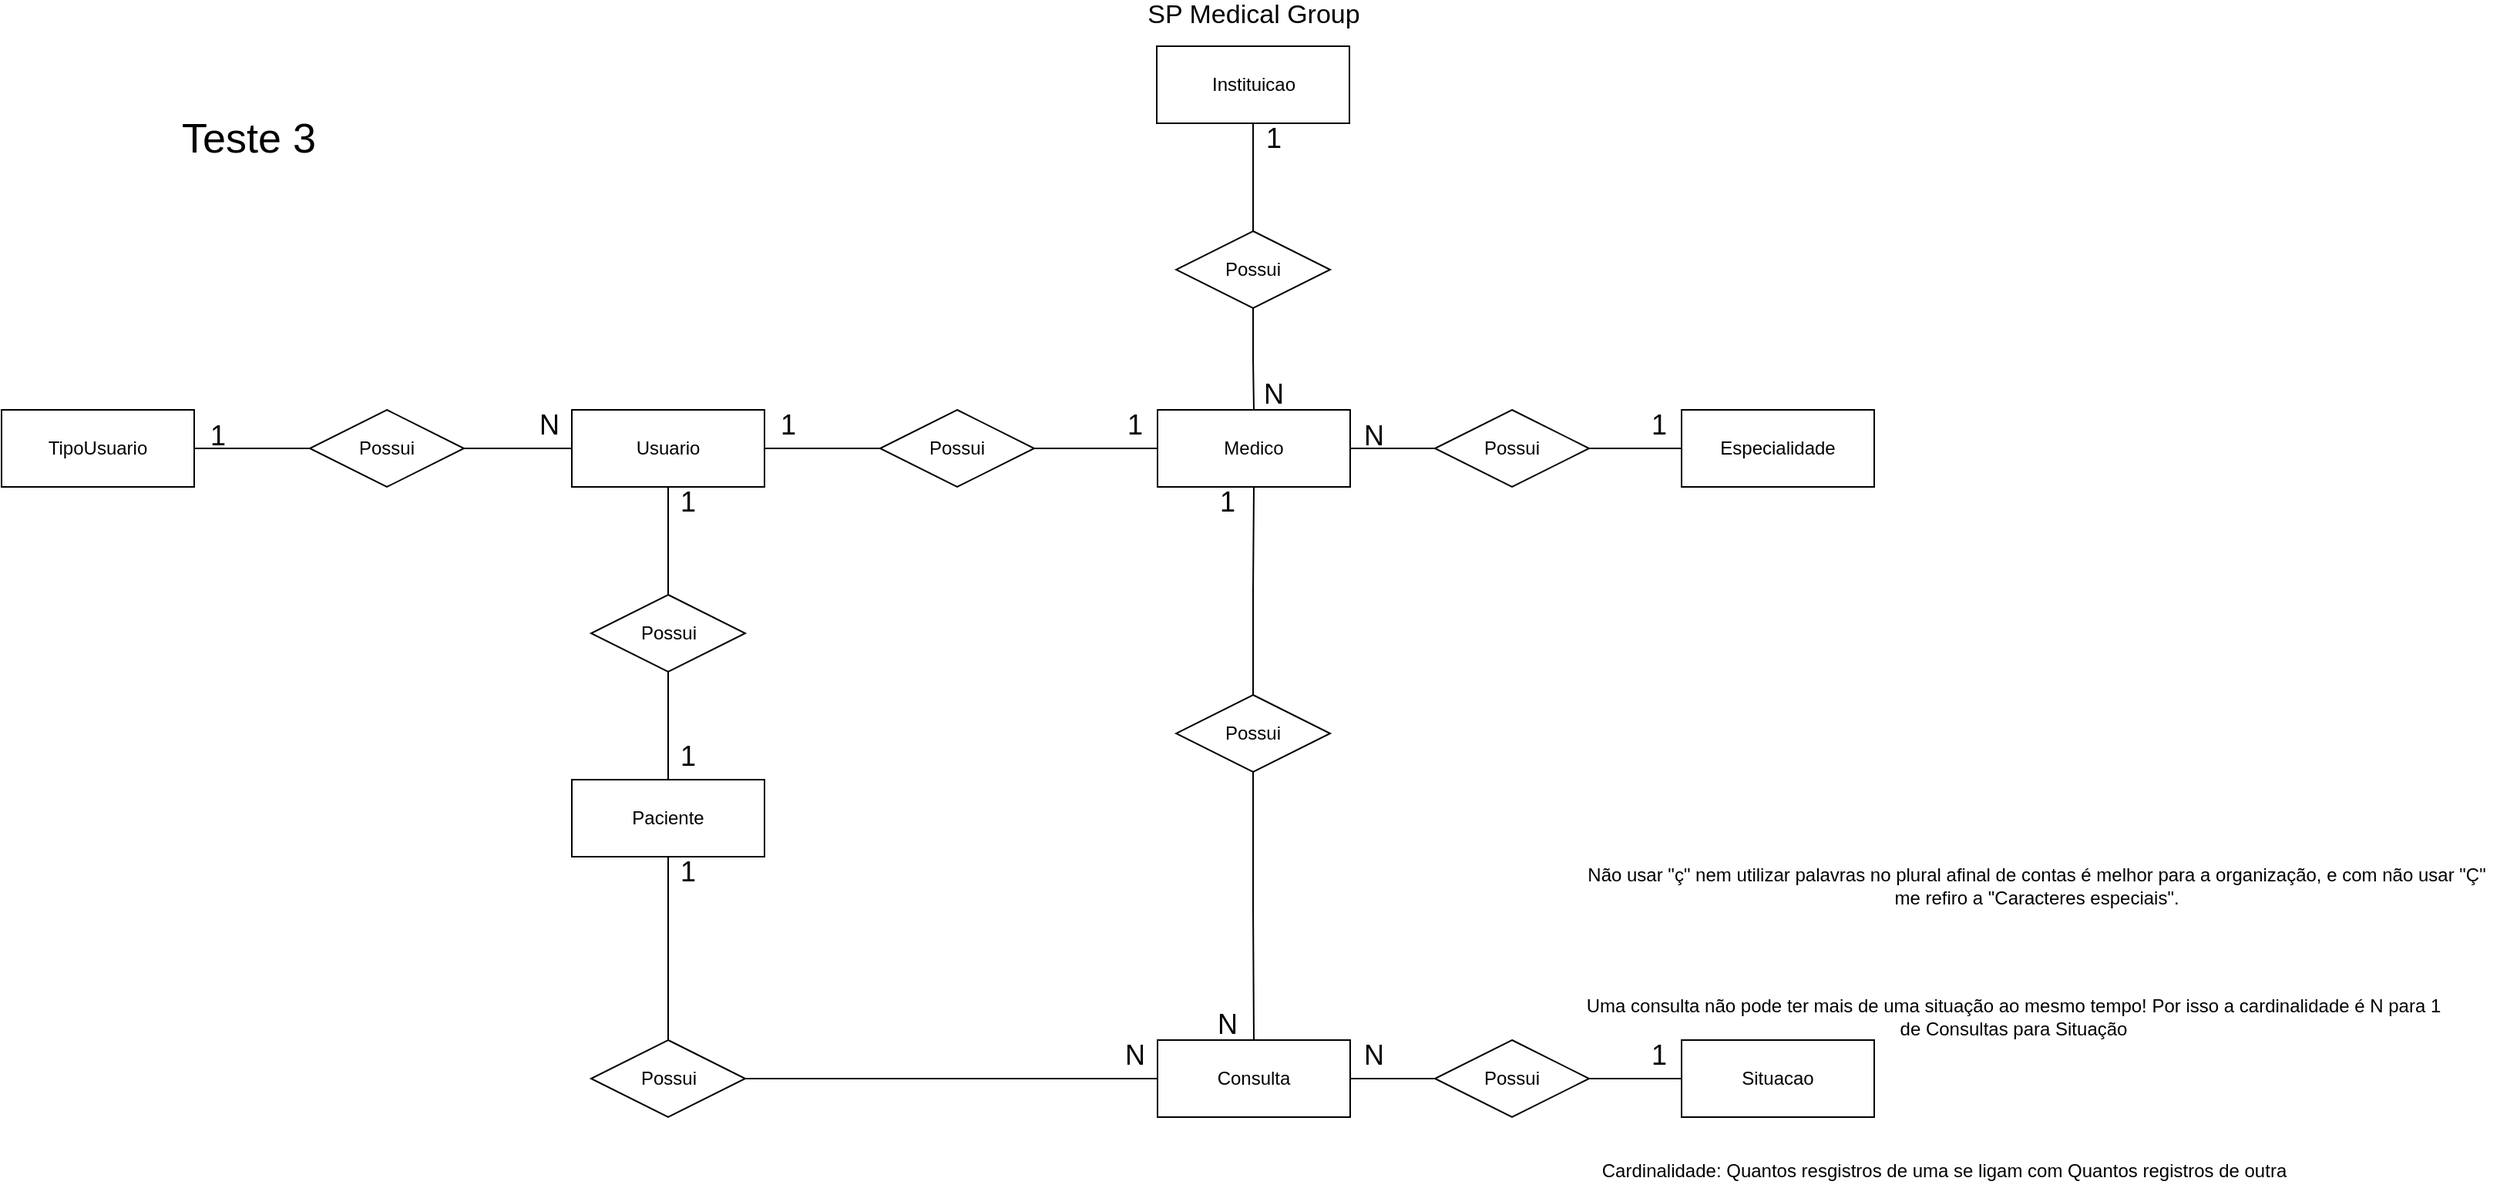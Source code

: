 <mxfile version="14.9.6" type="device" pages="2"><diagram id="UN04BDR5K0v5rL3LEbDN" name="Conceitual"><mxGraphModel dx="-1693" dy="494" grid="1" gridSize="10" guides="1" tooltips="1" connect="1" arrows="0" fold="1" page="1" pageScale="1" pageWidth="827" pageHeight="1169" math="0" shadow="0"><root><mxCell id="0"/><mxCell id="1" parent="0"/><mxCell id="ByglY5MaMJqWhBJgv7AS-65" value="&lt;font style=&quot;font-size: 27px&quot;&gt;Teste 3&lt;/font&gt;" style="text;html=1;align=center;verticalAlign=middle;resizable=0;points=[];autosize=1;strokeColor=none;" parent="1" vertex="1"><mxGeometry x="2680" y="140" width="100" height="20" as="geometry"/></mxCell><mxCell id="ByglY5MaMJqWhBJgv7AS-66" value="&lt;div&gt;Instituicao&lt;/div&gt;" style="whiteSpace=wrap;html=1;align=center;" parent="1" vertex="1"><mxGeometry x="3319.5" y="90" width="125" height="50" as="geometry"/></mxCell><mxCell id="ByglY5MaMJqWhBJgv7AS-72" value="Situacao" style="whiteSpace=wrap;html=1;align=center;" parent="1" vertex="1"><mxGeometry x="3660" y="735" width="125" height="50" as="geometry"/></mxCell><mxCell id="ByglY5MaMJqWhBJgv7AS-100" value="&lt;font style=&quot;font-size: 17px&quot;&gt;SP Medical Group&lt;/font&gt;" style="text;html=1;align=center;verticalAlign=middle;resizable=0;points=[];autosize=1;strokeColor=none;" parent="1" vertex="1"><mxGeometry x="3307" y="60" width="150" height="20" as="geometry"/></mxCell><mxCell id="ByglY5MaMJqWhBJgv7AS-105" value="Especialidade" style="whiteSpace=wrap;html=1;align=center;" parent="1" vertex="1"><mxGeometry x="3660" y="326" width="125" height="50" as="geometry"/></mxCell><mxCell id="ByglY5MaMJqWhBJgv7AS-126" style="edgeStyle=orthogonalEdgeStyle;rounded=0;orthogonalLoop=1;jettySize=auto;html=1;entryX=1;entryY=0.5;entryDx=0;entryDy=0;endArrow=none;endFill=0;" parent="1" source="ByglY5MaMJqWhBJgv7AS-106" target="ByglY5MaMJqWhBJgv7AS-114" edge="1"><mxGeometry relative="1" as="geometry"/></mxCell><mxCell id="ByglY5MaMJqWhBJgv7AS-106" value="Medico" style="whiteSpace=wrap;html=1;align=center;" parent="1" vertex="1"><mxGeometry x="3320" y="326" width="125" height="50" as="geometry"/></mxCell><mxCell id="ByglY5MaMJqWhBJgv7AS-108" value="" style="edgeStyle=orthogonalEdgeStyle;rounded=0;orthogonalLoop=1;jettySize=auto;html=1;endArrow=none;endFill=0;" parent="1" source="ByglY5MaMJqWhBJgv7AS-107" target="ByglY5MaMJqWhBJgv7AS-106" edge="1"><mxGeometry relative="1" as="geometry"/></mxCell><mxCell id="ByglY5MaMJqWhBJgv7AS-107" value="Possui" style="shape=rhombus;perimeter=rhombusPerimeter;whiteSpace=wrap;html=1;align=center;" parent="1" vertex="1"><mxGeometry x="3332" y="511" width="100" height="50" as="geometry"/></mxCell><mxCell id="ByglY5MaMJqWhBJgv7AS-122" style="edgeStyle=orthogonalEdgeStyle;rounded=0;orthogonalLoop=1;jettySize=auto;html=1;exitX=1;exitY=0.5;exitDx=0;exitDy=0;entryX=0;entryY=0.5;entryDx=0;entryDy=0;endArrow=none;endFill=0;" parent="1" source="ByglY5MaMJqWhBJgv7AS-110" target="ByglY5MaMJqWhBJgv7AS-114" edge="1"><mxGeometry relative="1" as="geometry"/></mxCell><mxCell id="ByglY5MaMJqWhBJgv7AS-123" style="edgeStyle=orthogonalEdgeStyle;rounded=0;orthogonalLoop=1;jettySize=auto;html=1;entryX=0.5;entryY=0;entryDx=0;entryDy=0;endArrow=none;endFill=0;" parent="1" source="ByglY5MaMJqWhBJgv7AS-110" target="ByglY5MaMJqWhBJgv7AS-115" edge="1"><mxGeometry relative="1" as="geometry"/></mxCell><mxCell id="ByglY5MaMJqWhBJgv7AS-110" value="Usuario" style="whiteSpace=wrap;html=1;align=center;" parent="1" vertex="1"><mxGeometry x="2940" y="326" width="125" height="50" as="geometry"/></mxCell><mxCell id="ByglY5MaMJqWhBJgv7AS-113" style="edgeStyle=orthogonalEdgeStyle;rounded=0;orthogonalLoop=1;jettySize=auto;html=1;endArrow=none;endFill=0;" parent="1" source="ByglY5MaMJqWhBJgv7AS-112" target="ByglY5MaMJqWhBJgv7AS-66" edge="1"><mxGeometry relative="1" as="geometry"><mxPoint x="3382" y="176" as="targetPoint"/></mxGeometry></mxCell><mxCell id="p9aWacYT3IFQo36NgWvK-1" style="edgeStyle=orthogonalEdgeStyle;rounded=0;orthogonalLoop=1;jettySize=auto;html=1;exitX=0.5;exitY=1;exitDx=0;exitDy=0;entryX=0.5;entryY=0;entryDx=0;entryDy=0;endArrow=none;endFill=0;" parent="1" source="ByglY5MaMJqWhBJgv7AS-112" target="ByglY5MaMJqWhBJgv7AS-106" edge="1"><mxGeometry relative="1" as="geometry"/></mxCell><mxCell id="ByglY5MaMJqWhBJgv7AS-112" value="Possui" style="shape=rhombus;perimeter=rhombusPerimeter;whiteSpace=wrap;html=1;align=center;" parent="1" vertex="1"><mxGeometry x="3332" y="210" width="100" height="50" as="geometry"/></mxCell><mxCell id="ByglY5MaMJqWhBJgv7AS-114" value="Possui" style="shape=rhombus;perimeter=rhombusPerimeter;whiteSpace=wrap;html=1;align=center;" parent="1" vertex="1"><mxGeometry x="3140" y="326" width="100" height="50" as="geometry"/></mxCell><mxCell id="ByglY5MaMJqWhBJgv7AS-125" style="edgeStyle=orthogonalEdgeStyle;rounded=0;orthogonalLoop=1;jettySize=auto;html=1;entryX=0.5;entryY=0;entryDx=0;entryDy=0;endArrow=none;endFill=0;" parent="1" source="ByglY5MaMJqWhBJgv7AS-115" target="ByglY5MaMJqWhBJgv7AS-124" edge="1"><mxGeometry relative="1" as="geometry"/></mxCell><mxCell id="ByglY5MaMJqWhBJgv7AS-115" value="Possui" style="shape=rhombus;perimeter=rhombusPerimeter;whiteSpace=wrap;html=1;align=center;" parent="1" vertex="1"><mxGeometry x="2952.5" y="446" width="100" height="50" as="geometry"/></mxCell><mxCell id="ByglY5MaMJqWhBJgv7AS-120" style="edgeStyle=orthogonalEdgeStyle;rounded=0;orthogonalLoop=1;jettySize=auto;html=1;entryX=0;entryY=0.5;entryDx=0;entryDy=0;endArrow=none;endFill=0;" parent="1" source="ByglY5MaMJqWhBJgv7AS-116" target="ByglY5MaMJqWhBJgv7AS-110" edge="1"><mxGeometry relative="1" as="geometry"/></mxCell><mxCell id="ByglY5MaMJqWhBJgv7AS-116" value="Possui" style="shape=rhombus;perimeter=rhombusPerimeter;whiteSpace=wrap;html=1;align=center;" parent="1" vertex="1"><mxGeometry x="2770" y="326" width="100" height="50" as="geometry"/></mxCell><mxCell id="ByglY5MaMJqWhBJgv7AS-119" style="edgeStyle=orthogonalEdgeStyle;rounded=0;orthogonalLoop=1;jettySize=auto;html=1;entryX=0;entryY=0.5;entryDx=0;entryDy=0;endArrow=none;endFill=0;" parent="1" source="ByglY5MaMJqWhBJgv7AS-117" target="ByglY5MaMJqWhBJgv7AS-116" edge="1"><mxGeometry relative="1" as="geometry"/></mxCell><mxCell id="ByglY5MaMJqWhBJgv7AS-117" value="TipoUsuario" style="whiteSpace=wrap;html=1;align=center;" parent="1" vertex="1"><mxGeometry x="2570" y="326" width="125" height="50" as="geometry"/></mxCell><mxCell id="ByglY5MaMJqWhBJgv7AS-133" value="" style="edgeStyle=orthogonalEdgeStyle;rounded=0;orthogonalLoop=1;jettySize=auto;html=1;endArrow=none;endFill=0;" parent="1" source="ByglY5MaMJqWhBJgv7AS-124" target="ByglY5MaMJqWhBJgv7AS-130" edge="1"><mxGeometry relative="1" as="geometry"/></mxCell><mxCell id="ByglY5MaMJqWhBJgv7AS-124" value="Paciente" style="whiteSpace=wrap;html=1;align=center;" parent="1" vertex="1"><mxGeometry x="2940" y="566" width="125" height="50" as="geometry"/></mxCell><mxCell id="ByglY5MaMJqWhBJgv7AS-127" value="Consulta" style="whiteSpace=wrap;html=1;align=center;" parent="1" vertex="1"><mxGeometry x="3320" y="735" width="125" height="50" as="geometry"/></mxCell><mxCell id="ByglY5MaMJqWhBJgv7AS-132" value="" style="edgeStyle=orthogonalEdgeStyle;rounded=0;orthogonalLoop=1;jettySize=auto;html=1;endArrow=none;endFill=0;exitX=0.5;exitY=1;exitDx=0;exitDy=0;" parent="1" source="ByglY5MaMJqWhBJgv7AS-107" target="ByglY5MaMJqWhBJgv7AS-127" edge="1"><mxGeometry relative="1" as="geometry"><mxPoint x="3382.5" y="676" as="sourcePoint"/></mxGeometry></mxCell><mxCell id="ByglY5MaMJqWhBJgv7AS-134" style="edgeStyle=orthogonalEdgeStyle;rounded=0;orthogonalLoop=1;jettySize=auto;html=1;entryX=0;entryY=0.5;entryDx=0;entryDy=0;endArrow=none;endFill=0;" parent="1" source="ByglY5MaMJqWhBJgv7AS-130" target="ByglY5MaMJqWhBJgv7AS-127" edge="1"><mxGeometry relative="1" as="geometry"/></mxCell><mxCell id="ByglY5MaMJqWhBJgv7AS-130" value="Possui" style="shape=rhombus;perimeter=rhombusPerimeter;whiteSpace=wrap;html=1;align=center;" parent="1" vertex="1"><mxGeometry x="2952.5" y="735" width="100" height="50" as="geometry"/></mxCell><mxCell id="ByglY5MaMJqWhBJgv7AS-138" value="" style="edgeStyle=orthogonalEdgeStyle;rounded=0;orthogonalLoop=1;jettySize=auto;html=1;endArrow=none;endFill=0;" parent="1" source="ByglY5MaMJqWhBJgv7AS-137" target="ByglY5MaMJqWhBJgv7AS-127" edge="1"><mxGeometry relative="1" as="geometry"/></mxCell><mxCell id="ByglY5MaMJqWhBJgv7AS-139" value="" style="edgeStyle=orthogonalEdgeStyle;rounded=0;orthogonalLoop=1;jettySize=auto;html=1;endArrow=none;endFill=0;" parent="1" source="ByglY5MaMJqWhBJgv7AS-137" target="ByglY5MaMJqWhBJgv7AS-72" edge="1"><mxGeometry relative="1" as="geometry"/></mxCell><mxCell id="ByglY5MaMJqWhBJgv7AS-137" value="Possui" style="shape=rhombus;perimeter=rhombusPerimeter;whiteSpace=wrap;html=1;align=center;" parent="1" vertex="1"><mxGeometry x="3500" y="735" width="100" height="50" as="geometry"/></mxCell><mxCell id="ByglY5MaMJqWhBJgv7AS-141" value="&lt;font style=&quot;font-size: 18px&quot;&gt;1&lt;/font&gt;" style="text;html=1;align=center;verticalAlign=middle;resizable=0;points=[];autosize=1;strokeColor=none;" parent="1" vertex="1"><mxGeometry x="3379.5" y="140" width="30" height="20" as="geometry"/></mxCell><mxCell id="ByglY5MaMJqWhBJgv7AS-144" value="&lt;font style=&quot;font-size: 18px&quot;&gt;N&lt;/font&gt;" style="text;html=1;align=center;verticalAlign=middle;resizable=0;points=[];autosize=1;strokeColor=none;" parent="1" vertex="1"><mxGeometry x="3380" y="306" width="30" height="20" as="geometry"/></mxCell><mxCell id="ByglY5MaMJqWhBJgv7AS-145" value="&lt;font style=&quot;font-size: 18px&quot;&gt;1&lt;/font&gt;" style="text;html=1;align=center;verticalAlign=middle;resizable=0;points=[];autosize=1;strokeColor=none;" parent="1" vertex="1"><mxGeometry x="3065" y="326" width="30" height="20" as="geometry"/></mxCell><mxCell id="ByglY5MaMJqWhBJgv7AS-146" value="&lt;font style=&quot;font-size: 18px&quot;&gt;1&lt;/font&gt;" style="text;html=1;align=center;verticalAlign=middle;resizable=0;points=[];autosize=1;strokeColor=none;" parent="1" vertex="1"><mxGeometry x="3290" y="326" width="30" height="20" as="geometry"/></mxCell><mxCell id="ByglY5MaMJqWhBJgv7AS-148" value="&lt;font style=&quot;font-size: 18px&quot;&gt;1&lt;/font&gt;" style="text;html=1;align=center;verticalAlign=middle;resizable=0;points=[];autosize=1;strokeColor=none;" parent="1" vertex="1"><mxGeometry x="3350" y="376" width="30" height="20" as="geometry"/></mxCell><mxCell id="ByglY5MaMJqWhBJgv7AS-150" value="&lt;font style=&quot;font-size: 18px&quot;&gt;1&lt;/font&gt;" style="text;html=1;align=center;verticalAlign=middle;resizable=0;points=[];autosize=1;strokeColor=none;" parent="1" vertex="1"><mxGeometry x="3000" y="376" width="30" height="20" as="geometry"/></mxCell><mxCell id="ByglY5MaMJqWhBJgv7AS-151" value="&lt;font style=&quot;font-size: 18px&quot;&gt;1&lt;/font&gt;" style="text;html=1;align=center;verticalAlign=middle;resizable=0;points=[];autosize=1;strokeColor=none;" parent="1" vertex="1"><mxGeometry x="3000" y="541" width="30" height="20" as="geometry"/></mxCell><mxCell id="ByglY5MaMJqWhBJgv7AS-152" value="&lt;font style=&quot;font-size: 18px&quot;&gt;N&lt;/font&gt;" style="text;html=1;align=center;verticalAlign=middle;resizable=0;points=[];autosize=1;strokeColor=none;" parent="1" vertex="1"><mxGeometry x="3290" y="735" width="30" height="20" as="geometry"/></mxCell><mxCell id="ByglY5MaMJqWhBJgv7AS-154" value="&lt;font style=&quot;font-size: 18px&quot;&gt;1&lt;/font&gt;" style="text;html=1;align=center;verticalAlign=middle;resizable=0;points=[];autosize=1;strokeColor=none;" parent="1" vertex="1"><mxGeometry x="3000" y="616" width="30" height="20" as="geometry"/></mxCell><mxCell id="ByglY5MaMJqWhBJgv7AS-155" value="&lt;font style=&quot;font-size: 18px&quot;&gt;N&lt;/font&gt;" style="text;html=1;align=center;verticalAlign=middle;resizable=0;points=[];autosize=1;strokeColor=none;" parent="1" vertex="1"><mxGeometry x="3350" y="715" width="30" height="20" as="geometry"/></mxCell><mxCell id="ByglY5MaMJqWhBJgv7AS-157" value="&lt;font style=&quot;font-size: 18px&quot;&gt;N&lt;/font&gt;" style="text;html=1;align=center;verticalAlign=middle;resizable=0;points=[];autosize=1;strokeColor=none;" parent="1" vertex="1"><mxGeometry x="2910" y="326" width="30" height="20" as="geometry"/></mxCell><mxCell id="ByglY5MaMJqWhBJgv7AS-158" value="&lt;font style=&quot;font-size: 18px&quot;&gt;1&lt;/font&gt;" style="text;html=1;align=center;verticalAlign=middle;resizable=0;points=[];autosize=1;strokeColor=none;" parent="1" vertex="1"><mxGeometry x="2695" y="333" width="30" height="20" as="geometry"/></mxCell><mxCell id="ByglY5MaMJqWhBJgv7AS-161" value="&lt;font style=&quot;font-size: 18px&quot;&gt;N&lt;/font&gt;" style="text;html=1;align=center;verticalAlign=middle;resizable=0;points=[];autosize=1;strokeColor=none;" parent="1" vertex="1"><mxGeometry x="3445" y="735" width="30" height="20" as="geometry"/></mxCell><mxCell id="ByglY5MaMJqWhBJgv7AS-162" value="&lt;font style=&quot;font-size: 18px&quot;&gt;1&lt;/font&gt;" style="text;html=1;align=center;verticalAlign=middle;resizable=0;points=[];autosize=1;strokeColor=none;" parent="1" vertex="1"><mxGeometry x="3630" y="735" width="30" height="20" as="geometry"/></mxCell><mxCell id="t9lXrJs54ujTLcTE5ED5-1" value="Uma consulta não pode ter mais de uma situação ao mesmo tempo! Por isso a cardinalidade é N para 1&lt;br&gt;de Consultas para Situação" style="text;html=1;align=center;verticalAlign=middle;resizable=0;points=[];autosize=1;strokeColor=none;" parent="1" vertex="1"><mxGeometry x="3590" y="705" width="570" height="30" as="geometry"/></mxCell><mxCell id="t9lXrJs54ujTLcTE5ED5-4" style="edgeStyle=orthogonalEdgeStyle;rounded=0;orthogonalLoop=1;jettySize=auto;html=1;exitX=0;exitY=0.5;exitDx=0;exitDy=0;entryX=1;entryY=0.5;entryDx=0;entryDy=0;endArrow=none;endFill=0;" parent="1" source="t9lXrJs54ujTLcTE5ED5-3" target="ByglY5MaMJqWhBJgv7AS-106" edge="1"><mxGeometry relative="1" as="geometry"/></mxCell><mxCell id="t9lXrJs54ujTLcTE5ED5-5" style="edgeStyle=orthogonalEdgeStyle;rounded=0;orthogonalLoop=1;jettySize=auto;html=1;exitX=1;exitY=0.5;exitDx=0;exitDy=0;entryX=0;entryY=0.5;entryDx=0;entryDy=0;endArrow=none;endFill=0;" parent="1" source="t9lXrJs54ujTLcTE5ED5-3" target="ByglY5MaMJqWhBJgv7AS-105" edge="1"><mxGeometry relative="1" as="geometry"/></mxCell><mxCell id="t9lXrJs54ujTLcTE5ED5-3" value="Possui" style="shape=rhombus;perimeter=rhombusPerimeter;whiteSpace=wrap;html=1;align=center;" parent="1" vertex="1"><mxGeometry x="3500" y="326" width="100" height="50" as="geometry"/></mxCell><mxCell id="t9lXrJs54ujTLcTE5ED5-8" value="&lt;font style=&quot;font-size: 18px&quot;&gt;N&lt;/font&gt;" style="text;html=1;align=center;verticalAlign=middle;resizable=0;points=[];autosize=1;strokeColor=none;" parent="1" vertex="1"><mxGeometry x="3445" y="333" width="30" height="20" as="geometry"/></mxCell><mxCell id="t9lXrJs54ujTLcTE5ED5-9" value="&lt;font style=&quot;font-size: 18px&quot;&gt;1&lt;/font&gt;" style="text;html=1;align=center;verticalAlign=middle;resizable=0;points=[];autosize=1;strokeColor=none;" parent="1" vertex="1"><mxGeometry x="3630" y="326" width="30" height="20" as="geometry"/></mxCell><mxCell id="t9lXrJs54ujTLcTE5ED5-11" value="Cardinalidade: Quantos resgistros de uma se ligam com Quantos registros de outra" style="text;html=1;align=center;verticalAlign=middle;resizable=0;points=[];autosize=1;strokeColor=none;" parent="1" vertex="1"><mxGeometry x="3600" y="810" width="460" height="20" as="geometry"/></mxCell><mxCell id="t9lXrJs54ujTLcTE5ED5-12" value="Não usar &quot;ç&quot; nem utilizar palavras no plural afinal de contas é melhor para a organização, e com não usar &quot;Ç&quot;&lt;br&gt;me refiro a &quot;Caracteres especiais&quot;." style="text;html=1;align=center;verticalAlign=middle;resizable=0;points=[];autosize=1;strokeColor=none;" parent="1" vertex="1"><mxGeometry x="3590" y="620" width="600" height="30" as="geometry"/></mxCell></root></mxGraphModel></diagram><diagram id="WdW6Dq6FU6p_6-pHsWUD" name="Lógico"><mxGraphModel dx="2403" dy="988" grid="1" gridSize="10" guides="1" tooltips="1" connect="1" arrows="1" fold="1" page="1" pageScale="1" pageWidth="827" pageHeight="1169" math="0" shadow="0"><root><mxCell id="T6uqW3Q1n1_lY068Oua3-0"/><mxCell id="T6uqW3Q1n1_lY068Oua3-1" parent="T6uqW3Q1n1_lY068Oua3-0"/><mxCell id="T6uqW3Q1n1_lY068Oua3-2" value="Situacao" style="shape=table;startSize=30;container=1;collapsible=1;childLayout=tableLayout;fixedRows=1;rowLines=0;fontStyle=1;align=center;resizeLast=1;" parent="T6uqW3Q1n1_lY068Oua3-1" vertex="1"><mxGeometry x="900" y="639" width="180" height="100" as="geometry"/></mxCell><mxCell id="T6uqW3Q1n1_lY068Oua3-3" value="" style="shape=partialRectangle;collapsible=0;dropTarget=0;pointerEvents=0;fillColor=none;top=0;left=0;bottom=1;right=0;points=[[0,0.5],[1,0.5]];portConstraint=eastwest;" parent="T6uqW3Q1n1_lY068Oua3-2" vertex="1"><mxGeometry y="30" width="180" height="30" as="geometry"/></mxCell><mxCell id="T6uqW3Q1n1_lY068Oua3-4" value="PK" style="shape=partialRectangle;connectable=0;fillColor=none;top=0;left=0;bottom=0;right=0;fontStyle=1;overflow=hidden;" parent="T6uqW3Q1n1_lY068Oua3-3" vertex="1"><mxGeometry width="30" height="30" as="geometry"/></mxCell><mxCell id="T6uqW3Q1n1_lY068Oua3-5" value="idSituacao" style="shape=partialRectangle;connectable=0;fillColor=none;top=0;left=0;bottom=0;right=0;align=left;spacingLeft=6;fontStyle=5;overflow=hidden;" parent="T6uqW3Q1n1_lY068Oua3-3" vertex="1"><mxGeometry x="30" width="150" height="30" as="geometry"/></mxCell><mxCell id="T6uqW3Q1n1_lY068Oua3-6" value="" style="shape=partialRectangle;collapsible=0;dropTarget=0;pointerEvents=0;fillColor=none;top=0;left=0;bottom=0;right=0;points=[[0,0.5],[1,0.5]];portConstraint=eastwest;" parent="T6uqW3Q1n1_lY068Oua3-2" vertex="1"><mxGeometry y="60" width="180" height="30" as="geometry"/></mxCell><mxCell id="T6uqW3Q1n1_lY068Oua3-7" value="" style="shape=partialRectangle;connectable=0;fillColor=none;top=0;left=0;bottom=0;right=0;editable=1;overflow=hidden;" parent="T6uqW3Q1n1_lY068Oua3-6" vertex="1"><mxGeometry width="30" height="30" as="geometry"/></mxCell><mxCell id="T6uqW3Q1n1_lY068Oua3-8" value="Descricao" style="shape=partialRectangle;connectable=0;fillColor=none;top=0;left=0;bottom=0;right=0;align=left;spacingLeft=6;overflow=hidden;" parent="T6uqW3Q1n1_lY068Oua3-6" vertex="1"><mxGeometry x="30" width="150" height="30" as="geometry"/></mxCell><mxCell id="T6uqW3Q1n1_lY068Oua3-15" value="Especialidade" style="shape=table;startSize=30;container=1;collapsible=1;childLayout=tableLayout;fixedRows=1;rowLines=0;fontStyle=1;align=center;resizeLast=1;" parent="T6uqW3Q1n1_lY068Oua3-1" vertex="1"><mxGeometry x="890" y="320" width="180" height="100" as="geometry"/></mxCell><mxCell id="T6uqW3Q1n1_lY068Oua3-16" value="" style="shape=partialRectangle;collapsible=0;dropTarget=0;pointerEvents=0;fillColor=none;top=0;left=0;bottom=1;right=0;points=[[0,0.5],[1,0.5]];portConstraint=eastwest;" parent="T6uqW3Q1n1_lY068Oua3-15" vertex="1"><mxGeometry y="30" width="180" height="30" as="geometry"/></mxCell><mxCell id="T6uqW3Q1n1_lY068Oua3-17" value="PK" style="shape=partialRectangle;connectable=0;fillColor=none;top=0;left=0;bottom=0;right=0;fontStyle=1;overflow=hidden;" parent="T6uqW3Q1n1_lY068Oua3-16" vertex="1"><mxGeometry width="30" height="30" as="geometry"/></mxCell><mxCell id="T6uqW3Q1n1_lY068Oua3-18" value="idEspecialidade" style="shape=partialRectangle;connectable=0;fillColor=none;top=0;left=0;bottom=0;right=0;align=left;spacingLeft=6;fontStyle=5;overflow=hidden;" parent="T6uqW3Q1n1_lY068Oua3-16" vertex="1"><mxGeometry x="30" width="150" height="30" as="geometry"/></mxCell><mxCell id="T6uqW3Q1n1_lY068Oua3-19" value="" style="shape=partialRectangle;collapsible=0;dropTarget=0;pointerEvents=0;fillColor=none;top=0;left=0;bottom=0;right=0;points=[[0,0.5],[1,0.5]];portConstraint=eastwest;" parent="T6uqW3Q1n1_lY068Oua3-15" vertex="1"><mxGeometry y="60" width="180" height="30" as="geometry"/></mxCell><mxCell id="T6uqW3Q1n1_lY068Oua3-20" value="" style="shape=partialRectangle;connectable=0;fillColor=none;top=0;left=0;bottom=0;right=0;editable=1;overflow=hidden;" parent="T6uqW3Q1n1_lY068Oua3-19" vertex="1"><mxGeometry width="30" height="30" as="geometry"/></mxCell><mxCell id="T6uqW3Q1n1_lY068Oua3-21" value="Tema" style="shape=partialRectangle;connectable=0;fillColor=none;top=0;left=0;bottom=0;right=0;align=left;spacingLeft=6;overflow=hidden;" parent="T6uqW3Q1n1_lY068Oua3-19" vertex="1"><mxGeometry x="30" width="150" height="30" as="geometry"/></mxCell><mxCell id="T6uqW3Q1n1_lY068Oua3-28" value="TipoUsuario" style="shape=table;startSize=30;container=1;collapsible=1;childLayout=tableLayout;fixedRows=1;rowLines=0;fontStyle=1;align=center;resizeLast=1;" parent="T6uqW3Q1n1_lY068Oua3-1" vertex="1"><mxGeometry x="90" y="370" width="180" height="100" as="geometry"/></mxCell><mxCell id="T6uqW3Q1n1_lY068Oua3-29" value="" style="shape=partialRectangle;collapsible=0;dropTarget=0;pointerEvents=0;fillColor=none;top=0;left=0;bottom=1;right=0;points=[[0,0.5],[1,0.5]];portConstraint=eastwest;" parent="T6uqW3Q1n1_lY068Oua3-28" vertex="1"><mxGeometry y="30" width="180" height="30" as="geometry"/></mxCell><mxCell id="T6uqW3Q1n1_lY068Oua3-30" value="PK" style="shape=partialRectangle;connectable=0;fillColor=none;top=0;left=0;bottom=0;right=0;fontStyle=1;overflow=hidden;" parent="T6uqW3Q1n1_lY068Oua3-29" vertex="1"><mxGeometry width="30" height="30" as="geometry"/></mxCell><mxCell id="T6uqW3Q1n1_lY068Oua3-31" value="idTipo" style="shape=partialRectangle;connectable=0;fillColor=none;top=0;left=0;bottom=0;right=0;align=left;spacingLeft=6;fontStyle=5;overflow=hidden;" parent="T6uqW3Q1n1_lY068Oua3-29" vertex="1"><mxGeometry x="30" width="150" height="30" as="geometry"/></mxCell><mxCell id="T6uqW3Q1n1_lY068Oua3-32" value="" style="shape=partialRectangle;collapsible=0;dropTarget=0;pointerEvents=0;fillColor=none;top=0;left=0;bottom=0;right=0;points=[[0,0.5],[1,0.5]];portConstraint=eastwest;" parent="T6uqW3Q1n1_lY068Oua3-28" vertex="1"><mxGeometry y="60" width="180" height="30" as="geometry"/></mxCell><mxCell id="T6uqW3Q1n1_lY068Oua3-33" value="" style="shape=partialRectangle;connectable=0;fillColor=none;top=0;left=0;bottom=0;right=0;editable=1;overflow=hidden;" parent="T6uqW3Q1n1_lY068Oua3-32" vertex="1"><mxGeometry width="30" height="30" as="geometry"/></mxCell><mxCell id="T6uqW3Q1n1_lY068Oua3-34" value="NomeTipoUser" style="shape=partialRectangle;connectable=0;fillColor=none;top=0;left=0;bottom=0;right=0;align=left;spacingLeft=6;overflow=hidden;" parent="T6uqW3Q1n1_lY068Oua3-32" vertex="1"><mxGeometry x="30" width="150" height="30" as="geometry"/></mxCell><mxCell id="T6uqW3Q1n1_lY068Oua3-41" value="Instituicao" style="shape=table;startSize=30;container=1;collapsible=1;childLayout=tableLayout;fixedRows=1;rowLines=0;fontStyle=1;align=center;resizeLast=1;" parent="T6uqW3Q1n1_lY068Oua3-1" vertex="1"><mxGeometry x="670" y="20" width="180" height="220" as="geometry"/></mxCell><mxCell id="T6uqW3Q1n1_lY068Oua3-42" value="" style="shape=partialRectangle;collapsible=0;dropTarget=0;pointerEvents=0;fillColor=none;top=0;left=0;bottom=1;right=0;points=[[0,0.5],[1,0.5]];portConstraint=eastwest;" parent="T6uqW3Q1n1_lY068Oua3-41" vertex="1"><mxGeometry y="30" width="180" height="30" as="geometry"/></mxCell><mxCell id="T6uqW3Q1n1_lY068Oua3-43" value="PK" style="shape=partialRectangle;connectable=0;fillColor=none;top=0;left=0;bottom=0;right=0;fontStyle=1;overflow=hidden;" parent="T6uqW3Q1n1_lY068Oua3-42" vertex="1"><mxGeometry width="30" height="30" as="geometry"/></mxCell><mxCell id="T6uqW3Q1n1_lY068Oua3-44" value="idInstituicao" style="shape=partialRectangle;connectable=0;fillColor=none;top=0;left=0;bottom=0;right=0;align=left;spacingLeft=6;fontStyle=5;overflow=hidden;" parent="T6uqW3Q1n1_lY068Oua3-42" vertex="1"><mxGeometry x="30" width="150" height="30" as="geometry"/></mxCell><mxCell id="T6uqW3Q1n1_lY068Oua3-45" value="" style="shape=partialRectangle;collapsible=0;dropTarget=0;pointerEvents=0;fillColor=none;top=0;left=0;bottom=0;right=0;points=[[0,0.5],[1,0.5]];portConstraint=eastwest;" parent="T6uqW3Q1n1_lY068Oua3-41" vertex="1"><mxGeometry y="60" width="180" height="30" as="geometry"/></mxCell><mxCell id="T6uqW3Q1n1_lY068Oua3-46" value="" style="shape=partialRectangle;connectable=0;fillColor=none;top=0;left=0;bottom=0;right=0;editable=1;overflow=hidden;" parent="T6uqW3Q1n1_lY068Oua3-45" vertex="1"><mxGeometry width="30" height="30" as="geometry"/></mxCell><mxCell id="T6uqW3Q1n1_lY068Oua3-47" value="CNPJ " style="shape=partialRectangle;connectable=0;fillColor=none;top=0;left=0;bottom=0;right=0;align=left;spacingLeft=6;overflow=hidden;" parent="T6uqW3Q1n1_lY068Oua3-45" vertex="1"><mxGeometry x="30" width="150" height="30" as="geometry"/></mxCell><mxCell id="T6uqW3Q1n1_lY068Oua3-48" value="" style="shape=partialRectangle;collapsible=0;dropTarget=0;pointerEvents=0;fillColor=none;top=0;left=0;bottom=0;right=0;points=[[0,0.5],[1,0.5]];portConstraint=eastwest;" parent="T6uqW3Q1n1_lY068Oua3-41" vertex="1"><mxGeometry y="90" width="180" height="30" as="geometry"/></mxCell><mxCell id="T6uqW3Q1n1_lY068Oua3-49" value="" style="shape=partialRectangle;connectable=0;fillColor=none;top=0;left=0;bottom=0;right=0;editable=1;overflow=hidden;" parent="T6uqW3Q1n1_lY068Oua3-48" vertex="1"><mxGeometry width="30" height="30" as="geometry"/></mxCell><mxCell id="T6uqW3Q1n1_lY068Oua3-50" value="RazaoSocial" style="shape=partialRectangle;connectable=0;fillColor=none;top=0;left=0;bottom=0;right=0;align=left;spacingLeft=6;overflow=hidden;" parent="T6uqW3Q1n1_lY068Oua3-48" vertex="1"><mxGeometry x="30" width="150" height="30" as="geometry"/></mxCell><mxCell id="T6uqW3Q1n1_lY068Oua3-51" value="" style="shape=partialRectangle;collapsible=0;dropTarget=0;pointerEvents=0;fillColor=none;top=0;left=0;bottom=0;right=0;points=[[0,0.5],[1,0.5]];portConstraint=eastwest;" parent="T6uqW3Q1n1_lY068Oua3-41" vertex="1"><mxGeometry y="120" width="180" height="30" as="geometry"/></mxCell><mxCell id="T6uqW3Q1n1_lY068Oua3-52" value="" style="shape=partialRectangle;connectable=0;fillColor=none;top=0;left=0;bottom=0;right=0;editable=1;overflow=hidden;" parent="T6uqW3Q1n1_lY068Oua3-51" vertex="1"><mxGeometry width="30" height="30" as="geometry"/></mxCell><mxCell id="T6uqW3Q1n1_lY068Oua3-53" value="NomeFantasia" style="shape=partialRectangle;connectable=0;fillColor=none;top=0;left=0;bottom=0;right=0;align=left;spacingLeft=6;overflow=hidden;" parent="T6uqW3Q1n1_lY068Oua3-51" vertex="1"><mxGeometry x="30" width="150" height="30" as="geometry"/></mxCell><mxCell id="uALQcfDSimnlRWJjpNsQ-0" value="" style="shape=partialRectangle;collapsible=0;dropTarget=0;pointerEvents=0;fillColor=none;top=0;left=0;bottom=0;right=0;points=[[0,0.5],[1,0.5]];portConstraint=eastwest;" parent="T6uqW3Q1n1_lY068Oua3-41" vertex="1"><mxGeometry y="150" width="180" height="30" as="geometry"/></mxCell><mxCell id="uALQcfDSimnlRWJjpNsQ-1" value="" style="shape=partialRectangle;connectable=0;fillColor=none;top=0;left=0;bottom=0;right=0;editable=1;overflow=hidden;" parent="uALQcfDSimnlRWJjpNsQ-0" vertex="1"><mxGeometry width="30" height="30" as="geometry"/></mxCell><mxCell id="uALQcfDSimnlRWJjpNsQ-2" value="Endereco" style="shape=partialRectangle;connectable=0;fillColor=none;top=0;left=0;bottom=0;right=0;align=left;spacingLeft=6;overflow=hidden;" parent="uALQcfDSimnlRWJjpNsQ-0" vertex="1"><mxGeometry x="30" width="150" height="30" as="geometry"/></mxCell><mxCell id="uALQcfDSimnlRWJjpNsQ-6" value="" style="shape=partialRectangle;collapsible=0;dropTarget=0;pointerEvents=0;fillColor=none;top=0;left=0;bottom=0;right=0;points=[[0,0.5],[1,0.5]];portConstraint=eastwest;" parent="T6uqW3Q1n1_lY068Oua3-41" vertex="1"><mxGeometry y="180" width="180" height="30" as="geometry"/></mxCell><mxCell id="uALQcfDSimnlRWJjpNsQ-7" value="" style="shape=partialRectangle;connectable=0;fillColor=none;top=0;left=0;bottom=0;right=0;editable=1;overflow=hidden;" parent="uALQcfDSimnlRWJjpNsQ-6" vertex="1"><mxGeometry width="30" height="30" as="geometry"/></mxCell><mxCell id="uALQcfDSimnlRWJjpNsQ-8" value="TelContato" style="shape=partialRectangle;connectable=0;fillColor=none;top=0;left=0;bottom=0;right=0;align=left;spacingLeft=6;overflow=hidden;" parent="uALQcfDSimnlRWJjpNsQ-6" vertex="1"><mxGeometry x="30" width="150" height="30" as="geometry"/></mxCell><mxCell id="Sr6hZUOYaWtNaUdvRO7v-0" value="Usuario" style="shape=table;startSize=30;container=1;collapsible=1;childLayout=tableLayout;fixedRows=1;rowLines=0;fontStyle=1;align=center;resizeLast=1;" parent="T6uqW3Q1n1_lY068Oua3-1" vertex="1"><mxGeometry x="340" y="340" width="180" height="100" as="geometry"/></mxCell><mxCell id="Sr6hZUOYaWtNaUdvRO7v-1" value="" style="shape=partialRectangle;collapsible=0;dropTarget=0;pointerEvents=0;fillColor=none;top=0;left=0;bottom=0;right=0;points=[[0,0.5],[1,0.5]];portConstraint=eastwest;" parent="Sr6hZUOYaWtNaUdvRO7v-0" vertex="1"><mxGeometry y="30" width="180" height="30" as="geometry"/></mxCell><mxCell id="Sr6hZUOYaWtNaUdvRO7v-2" value="PK" style="shape=partialRectangle;connectable=0;fillColor=none;top=0;left=0;bottom=0;right=0;fontStyle=1;overflow=hidden;" parent="Sr6hZUOYaWtNaUdvRO7v-1" vertex="1"><mxGeometry width="60" height="30" as="geometry"/></mxCell><mxCell id="Sr6hZUOYaWtNaUdvRO7v-3" value="idUsuario" style="shape=partialRectangle;connectable=0;fillColor=none;top=0;left=0;bottom=0;right=0;align=left;spacingLeft=6;fontStyle=5;overflow=hidden;" parent="Sr6hZUOYaWtNaUdvRO7v-1" vertex="1"><mxGeometry x="60" width="120" height="30" as="geometry"/></mxCell><mxCell id="Sr6hZUOYaWtNaUdvRO7v-4" value="" style="shape=partialRectangle;collapsible=0;dropTarget=0;pointerEvents=0;fillColor=none;top=0;left=0;bottom=1;right=0;points=[[0,0.5],[1,0.5]];portConstraint=eastwest;" parent="Sr6hZUOYaWtNaUdvRO7v-0" vertex="1"><mxGeometry y="60" width="180" height="30" as="geometry"/></mxCell><mxCell id="Sr6hZUOYaWtNaUdvRO7v-5" value="FK" style="shape=partialRectangle;connectable=0;fillColor=none;top=0;left=0;bottom=0;right=0;fontStyle=1;overflow=hidden;" parent="Sr6hZUOYaWtNaUdvRO7v-4" vertex="1"><mxGeometry width="60" height="30" as="geometry"/></mxCell><mxCell id="Sr6hZUOYaWtNaUdvRO7v-6" value="idTipo" style="shape=partialRectangle;connectable=0;fillColor=none;top=0;left=0;bottom=0;right=0;align=left;spacingLeft=6;fontStyle=5;overflow=hidden;" parent="Sr6hZUOYaWtNaUdvRO7v-4" vertex="1"><mxGeometry x="60" width="120" height="30" as="geometry"/></mxCell><mxCell id="Sr6hZUOYaWtNaUdvRO7v-13" value="Medico" style="shape=table;startSize=30;container=1;collapsible=1;childLayout=tableLayout;fixedRows=1;rowLines=0;fontStyle=1;align=center;resizeLast=1;" parent="T6uqW3Q1n1_lY068Oua3-1" vertex="1"><mxGeometry x="630" y="320" width="180" height="250" as="geometry"/></mxCell><mxCell id="Sr6hZUOYaWtNaUdvRO7v-14" value="" style="shape=partialRectangle;collapsible=0;dropTarget=0;pointerEvents=0;fillColor=none;top=0;left=0;bottom=0;right=0;points=[[0,0.5],[1,0.5]];portConstraint=eastwest;" parent="Sr6hZUOYaWtNaUdvRO7v-13" vertex="1"><mxGeometry y="30" width="180" height="30" as="geometry"/></mxCell><mxCell id="Sr6hZUOYaWtNaUdvRO7v-15" value="PK" style="shape=partialRectangle;connectable=0;fillColor=none;top=0;left=0;bottom=0;right=0;fontStyle=1;overflow=hidden;" parent="Sr6hZUOYaWtNaUdvRO7v-14" vertex="1"><mxGeometry width="60" height="30" as="geometry"/></mxCell><mxCell id="Sr6hZUOYaWtNaUdvRO7v-16" value="idMedico" style="shape=partialRectangle;connectable=0;fillColor=none;top=0;left=0;bottom=0;right=0;align=left;spacingLeft=6;fontStyle=5;overflow=hidden;" parent="Sr6hZUOYaWtNaUdvRO7v-14" vertex="1"><mxGeometry x="60" width="120" height="30" as="geometry"/></mxCell><mxCell id="1c_gkGCNzKPT7xXGjYnz-0" value="" style="shape=partialRectangle;collapsible=0;dropTarget=0;pointerEvents=0;fillColor=none;top=0;left=0;bottom=0;right=0;points=[[0,0.5],[1,0.5]];portConstraint=eastwest;" parent="Sr6hZUOYaWtNaUdvRO7v-13" vertex="1"><mxGeometry y="60" width="180" height="30" as="geometry"/></mxCell><mxCell id="1c_gkGCNzKPT7xXGjYnz-1" value="FK" style="shape=partialRectangle;connectable=0;fillColor=none;top=0;left=0;bottom=0;right=0;fontStyle=1;overflow=hidden;" parent="1c_gkGCNzKPT7xXGjYnz-0" vertex="1"><mxGeometry width="60" height="30" as="geometry"/></mxCell><mxCell id="1c_gkGCNzKPT7xXGjYnz-2" value="idInstituicao" style="shape=partialRectangle;connectable=0;fillColor=none;top=0;left=0;bottom=0;right=0;align=left;spacingLeft=6;fontStyle=5;overflow=hidden;" parent="1c_gkGCNzKPT7xXGjYnz-0" vertex="1"><mxGeometry x="60" width="120" height="30" as="geometry"/></mxCell><mxCell id="Sr6hZUOYaWtNaUdvRO7v-17" value="" style="shape=partialRectangle;collapsible=0;dropTarget=0;pointerEvents=0;fillColor=none;top=0;left=0;bottom=1;right=0;points=[[0,0.5],[1,0.5]];portConstraint=eastwest;" parent="Sr6hZUOYaWtNaUdvRO7v-13" vertex="1"><mxGeometry y="90" width="180" height="30" as="geometry"/></mxCell><mxCell id="Sr6hZUOYaWtNaUdvRO7v-18" value="FK" style="shape=partialRectangle;connectable=0;fillColor=none;top=0;left=0;bottom=0;right=0;fontStyle=1;overflow=hidden;" parent="Sr6hZUOYaWtNaUdvRO7v-17" vertex="1"><mxGeometry width="60" height="30" as="geometry"/></mxCell><mxCell id="Sr6hZUOYaWtNaUdvRO7v-19" value="idEspecialidade" style="shape=partialRectangle;connectable=0;fillColor=none;top=0;left=0;bottom=0;right=0;align=left;spacingLeft=6;fontStyle=5;overflow=hidden;" parent="Sr6hZUOYaWtNaUdvRO7v-17" vertex="1"><mxGeometry x="60" width="120" height="30" as="geometry"/></mxCell><mxCell id="1qQsJScileUeTxFB5_SK-0" value="" style="shape=partialRectangle;collapsible=0;dropTarget=0;pointerEvents=0;fillColor=none;top=0;left=0;bottom=1;right=0;points=[[0,0.5],[1,0.5]];portConstraint=eastwest;" vertex="1" parent="Sr6hZUOYaWtNaUdvRO7v-13"><mxGeometry y="120" width="180" height="30" as="geometry"/></mxCell><mxCell id="1qQsJScileUeTxFB5_SK-1" value="FK" style="shape=partialRectangle;connectable=0;fillColor=none;top=0;left=0;bottom=0;right=0;fontStyle=1;overflow=hidden;" vertex="1" parent="1qQsJScileUeTxFB5_SK-0"><mxGeometry width="60" height="30" as="geometry"/></mxCell><mxCell id="1qQsJScileUeTxFB5_SK-2" value="idUsuario" style="shape=partialRectangle;connectable=0;fillColor=none;top=0;left=0;bottom=0;right=0;align=left;spacingLeft=6;fontStyle=5;overflow=hidden;" vertex="1" parent="1qQsJScileUeTxFB5_SK-0"><mxGeometry x="60" width="120" height="30" as="geometry"/></mxCell><mxCell id="Sr6hZUOYaWtNaUdvRO7v-20" value="" style="shape=partialRectangle;collapsible=0;dropTarget=0;pointerEvents=0;fillColor=none;top=0;left=0;bottom=0;right=0;points=[[0,0.5],[1,0.5]];portConstraint=eastwest;" parent="Sr6hZUOYaWtNaUdvRO7v-13" vertex="1"><mxGeometry y="150" width="180" height="30" as="geometry"/></mxCell><mxCell id="Sr6hZUOYaWtNaUdvRO7v-21" value="" style="shape=partialRectangle;connectable=0;fillColor=none;top=0;left=0;bottom=0;right=0;editable=1;overflow=hidden;" parent="Sr6hZUOYaWtNaUdvRO7v-20" vertex="1"><mxGeometry width="60" height="30" as="geometry"/></mxCell><mxCell id="Sr6hZUOYaWtNaUdvRO7v-22" value="CRM" style="shape=partialRectangle;connectable=0;fillColor=none;top=0;left=0;bottom=0;right=0;align=left;spacingLeft=6;overflow=hidden;" parent="Sr6hZUOYaWtNaUdvRO7v-20" vertex="1"><mxGeometry x="60" width="120" height="30" as="geometry"/></mxCell><mxCell id="Sr6hZUOYaWtNaUdvRO7v-23" value="" style="shape=partialRectangle;collapsible=0;dropTarget=0;pointerEvents=0;fillColor=none;top=0;left=0;bottom=0;right=0;points=[[0,0.5],[1,0.5]];portConstraint=eastwest;" parent="Sr6hZUOYaWtNaUdvRO7v-13" vertex="1"><mxGeometry y="180" width="180" height="30" as="geometry"/></mxCell><mxCell id="Sr6hZUOYaWtNaUdvRO7v-24" value="" style="shape=partialRectangle;connectable=0;fillColor=none;top=0;left=0;bottom=0;right=0;editable=1;overflow=hidden;" parent="Sr6hZUOYaWtNaUdvRO7v-23" vertex="1"><mxGeometry width="60" height="30" as="geometry"/></mxCell><mxCell id="Sr6hZUOYaWtNaUdvRO7v-25" value="Nome" style="shape=partialRectangle;connectable=0;fillColor=none;top=0;left=0;bottom=0;right=0;align=left;spacingLeft=6;overflow=hidden;" parent="Sr6hZUOYaWtNaUdvRO7v-23" vertex="1"><mxGeometry x="60" width="120" height="30" as="geometry"/></mxCell><mxCell id="uALQcfDSimnlRWJjpNsQ-41" value="" style="shape=partialRectangle;collapsible=0;dropTarget=0;pointerEvents=0;fillColor=none;top=0;left=0;bottom=0;right=0;points=[[0,0.5],[1,0.5]];portConstraint=eastwest;" parent="Sr6hZUOYaWtNaUdvRO7v-13" vertex="1"><mxGeometry y="210" width="180" height="30" as="geometry"/></mxCell><mxCell id="uALQcfDSimnlRWJjpNsQ-42" value="" style="shape=partialRectangle;connectable=0;fillColor=none;top=0;left=0;bottom=0;right=0;editable=1;overflow=hidden;" parent="uALQcfDSimnlRWJjpNsQ-41" vertex="1"><mxGeometry width="60" height="30" as="geometry"/></mxCell><mxCell id="uALQcfDSimnlRWJjpNsQ-43" value="Email" style="shape=partialRectangle;connectable=0;fillColor=none;top=0;left=0;bottom=0;right=0;align=left;spacingLeft=6;overflow=hidden;" parent="uALQcfDSimnlRWJjpNsQ-41" vertex="1"><mxGeometry x="60" width="120" height="30" as="geometry"/></mxCell><mxCell id="Sr6hZUOYaWtNaUdvRO7v-26" value="Paciente" style="shape=table;startSize=30;container=1;collapsible=1;childLayout=tableLayout;fixedRows=1;rowLines=0;fontStyle=1;align=center;resizeLast=1;" parent="T6uqW3Q1n1_lY068Oua3-1" vertex="1"><mxGeometry x="370" y="639" width="180" height="300.0" as="geometry"/></mxCell><mxCell id="Sr6hZUOYaWtNaUdvRO7v-27" value="" style="shape=partialRectangle;collapsible=0;dropTarget=0;pointerEvents=0;fillColor=none;top=0;left=0;bottom=0;right=0;points=[[0,0.5],[1,0.5]];portConstraint=eastwest;" parent="Sr6hZUOYaWtNaUdvRO7v-26" vertex="1"><mxGeometry y="30" width="180" height="30" as="geometry"/></mxCell><mxCell id="Sr6hZUOYaWtNaUdvRO7v-28" value="PK" style="shape=partialRectangle;connectable=0;fillColor=none;top=0;left=0;bottom=0;right=0;fontStyle=1;overflow=hidden;" parent="Sr6hZUOYaWtNaUdvRO7v-27" vertex="1"><mxGeometry width="60" height="30" as="geometry"/></mxCell><mxCell id="Sr6hZUOYaWtNaUdvRO7v-29" value="idPaciente" style="shape=partialRectangle;connectable=0;fillColor=none;top=0;left=0;bottom=0;right=0;align=left;spacingLeft=6;fontStyle=5;overflow=hidden;" parent="Sr6hZUOYaWtNaUdvRO7v-27" vertex="1"><mxGeometry x="60" width="120" height="30" as="geometry"/></mxCell><mxCell id="O0hSmUYt1LQAufSWdj89-2" value="" style="shape=partialRectangle;collapsible=0;dropTarget=0;pointerEvents=0;fillColor=none;top=0;left=0;bottom=0;right=0;points=[[0,0.5],[1,0.5]];portConstraint=eastwest;" vertex="1" parent="Sr6hZUOYaWtNaUdvRO7v-26"><mxGeometry y="60" width="180" height="30" as="geometry"/></mxCell><mxCell id="O0hSmUYt1LQAufSWdj89-3" value="PK" style="shape=partialRectangle;connectable=0;fillColor=none;top=0;left=0;bottom=0;right=0;fontStyle=1;overflow=hidden;" vertex="1" parent="O0hSmUYt1LQAufSWdj89-2"><mxGeometry width="60" height="30" as="geometry"/></mxCell><mxCell id="O0hSmUYt1LQAufSWdj89-4" value="idUsuario" style="shape=partialRectangle;connectable=0;fillColor=none;top=0;left=0;bottom=0;right=0;align=left;spacingLeft=6;fontStyle=5;overflow=hidden;" vertex="1" parent="O0hSmUYt1LQAufSWdj89-2"><mxGeometry x="60" width="120" height="30" as="geometry"/></mxCell><mxCell id="Sr6hZUOYaWtNaUdvRO7v-33" value="" style="shape=partialRectangle;collapsible=0;dropTarget=0;pointerEvents=0;fillColor=none;top=0;left=0;bottom=0;right=0;points=[[0,0.5],[1,0.5]];portConstraint=eastwest;" parent="Sr6hZUOYaWtNaUdvRO7v-26" vertex="1"><mxGeometry y="90" width="180" height="30" as="geometry"/></mxCell><mxCell id="Sr6hZUOYaWtNaUdvRO7v-34" value="" style="shape=partialRectangle;connectable=0;fillColor=none;top=0;left=0;bottom=0;right=0;editable=1;overflow=hidden;" parent="Sr6hZUOYaWtNaUdvRO7v-33" vertex="1"><mxGeometry width="60" height="30" as="geometry"/></mxCell><mxCell id="Sr6hZUOYaWtNaUdvRO7v-35" value="NomePaci " style="shape=partialRectangle;connectable=0;fillColor=none;top=0;left=0;bottom=0;right=0;align=left;spacingLeft=6;overflow=hidden;" parent="Sr6hZUOYaWtNaUdvRO7v-33" vertex="1"><mxGeometry x="60" width="120" height="30" as="geometry"/></mxCell><mxCell id="Sr6hZUOYaWtNaUdvRO7v-36" value="" style="shape=partialRectangle;collapsible=0;dropTarget=0;pointerEvents=0;fillColor=none;top=0;left=0;bottom=0;right=0;points=[[0,0.5],[1,0.5]];portConstraint=eastwest;" parent="Sr6hZUOYaWtNaUdvRO7v-26" vertex="1"><mxGeometry y="120" width="180" height="30" as="geometry"/></mxCell><mxCell id="Sr6hZUOYaWtNaUdvRO7v-37" value="" style="shape=partialRectangle;connectable=0;fillColor=none;top=0;left=0;bottom=0;right=0;editable=1;overflow=hidden;" parent="Sr6hZUOYaWtNaUdvRO7v-36" vertex="1"><mxGeometry width="60" height="30" as="geometry"/></mxCell><mxCell id="Sr6hZUOYaWtNaUdvRO7v-38" value="Email" style="shape=partialRectangle;connectable=0;fillColor=none;top=0;left=0;bottom=0;right=0;align=left;spacingLeft=6;overflow=hidden;" parent="Sr6hZUOYaWtNaUdvRO7v-36" vertex="1"><mxGeometry x="60" width="120" height="30" as="geometry"/></mxCell><mxCell id="Sr6hZUOYaWtNaUdvRO7v-39" value="" style="shape=partialRectangle;collapsible=0;dropTarget=0;pointerEvents=0;fillColor=none;top=0;left=0;bottom=0;right=0;points=[[0,0.5],[1,0.5]];portConstraint=eastwest;" parent="Sr6hZUOYaWtNaUdvRO7v-26" vertex="1"><mxGeometry y="150" width="180" height="20" as="geometry"/></mxCell><mxCell id="Sr6hZUOYaWtNaUdvRO7v-40" value="" style="shape=partialRectangle;connectable=0;fillColor=none;top=0;left=0;bottom=0;right=0;editable=1;overflow=hidden;" parent="Sr6hZUOYaWtNaUdvRO7v-39" vertex="1"><mxGeometry width="60" height="20" as="geometry"/></mxCell><mxCell id="Sr6hZUOYaWtNaUdvRO7v-41" value="DataNasc" style="shape=partialRectangle;connectable=0;fillColor=none;top=0;left=0;bottom=0;right=0;align=left;spacingLeft=6;overflow=hidden;" parent="Sr6hZUOYaWtNaUdvRO7v-39" vertex="1"><mxGeometry x="60" width="120" height="20" as="geometry"/></mxCell><mxCell id="Sr6hZUOYaWtNaUdvRO7v-42" value="" style="shape=partialRectangle;collapsible=0;dropTarget=0;pointerEvents=0;fillColor=none;top=0;left=0;bottom=0;right=0;points=[[0,0.5],[1,0.5]];portConstraint=eastwest;" parent="Sr6hZUOYaWtNaUdvRO7v-26" vertex="1"><mxGeometry y="170" width="180" height="30" as="geometry"/></mxCell><mxCell id="Sr6hZUOYaWtNaUdvRO7v-43" value="" style="shape=partialRectangle;connectable=0;fillColor=none;top=0;left=0;bottom=0;right=0;editable=1;overflow=hidden;" parent="Sr6hZUOYaWtNaUdvRO7v-42" vertex="1"><mxGeometry width="60" height="30" as="geometry"/></mxCell><mxCell id="Sr6hZUOYaWtNaUdvRO7v-44" value="TelContato" style="shape=partialRectangle;connectable=0;fillColor=none;top=0;left=0;bottom=0;right=0;align=left;spacingLeft=6;overflow=hidden;" parent="Sr6hZUOYaWtNaUdvRO7v-42" vertex="1"><mxGeometry x="60" width="120" height="30" as="geometry"/></mxCell><mxCell id="Sr6hZUOYaWtNaUdvRO7v-45" value="" style="shape=partialRectangle;collapsible=0;dropTarget=0;pointerEvents=0;fillColor=none;top=0;left=0;bottom=0;right=0;points=[[0,0.5],[1,0.5]];portConstraint=eastwest;" parent="Sr6hZUOYaWtNaUdvRO7v-26" vertex="1"><mxGeometry y="200" width="180" height="30" as="geometry"/></mxCell><mxCell id="Sr6hZUOYaWtNaUdvRO7v-46" value="" style="shape=partialRectangle;connectable=0;fillColor=none;top=0;left=0;bottom=0;right=0;editable=1;overflow=hidden;" parent="Sr6hZUOYaWtNaUdvRO7v-45" vertex="1"><mxGeometry width="60" height="30" as="geometry"/></mxCell><mxCell id="Sr6hZUOYaWtNaUdvRO7v-47" value="RG" style="shape=partialRectangle;connectable=0;fillColor=none;top=0;left=0;bottom=0;right=0;align=left;spacingLeft=6;overflow=hidden;" parent="Sr6hZUOYaWtNaUdvRO7v-45" vertex="1"><mxGeometry x="60" width="120" height="30" as="geometry"/></mxCell><mxCell id="Sr6hZUOYaWtNaUdvRO7v-48" value="" style="shape=partialRectangle;collapsible=0;dropTarget=0;pointerEvents=0;fillColor=none;top=0;left=0;bottom=0;right=0;points=[[0,0.5],[1,0.5]];portConstraint=eastwest;" parent="Sr6hZUOYaWtNaUdvRO7v-26" vertex="1"><mxGeometry y="230" width="180" height="30" as="geometry"/></mxCell><mxCell id="Sr6hZUOYaWtNaUdvRO7v-49" value="" style="shape=partialRectangle;connectable=0;fillColor=none;top=0;left=0;bottom=0;right=0;editable=1;overflow=hidden;" parent="Sr6hZUOYaWtNaUdvRO7v-48" vertex="1"><mxGeometry width="60" height="30" as="geometry"/></mxCell><mxCell id="Sr6hZUOYaWtNaUdvRO7v-50" value="CPF" style="shape=partialRectangle;connectable=0;fillColor=none;top=0;left=0;bottom=0;right=0;align=left;spacingLeft=6;overflow=hidden;" parent="Sr6hZUOYaWtNaUdvRO7v-48" vertex="1"><mxGeometry x="60" width="120" height="30" as="geometry"/></mxCell><mxCell id="Sr6hZUOYaWtNaUdvRO7v-54" value="" style="shape=partialRectangle;collapsible=0;dropTarget=0;pointerEvents=0;fillColor=none;top=0;left=0;bottom=0;right=0;points=[[0,0.5],[1,0.5]];portConstraint=eastwest;" parent="Sr6hZUOYaWtNaUdvRO7v-26" vertex="1"><mxGeometry y="260" width="180" height="30" as="geometry"/></mxCell><mxCell id="Sr6hZUOYaWtNaUdvRO7v-55" value="" style="shape=partialRectangle;connectable=0;fillColor=none;top=0;left=0;bottom=0;right=0;editable=1;overflow=hidden;" parent="Sr6hZUOYaWtNaUdvRO7v-54" vertex="1"><mxGeometry width="60" height="30" as="geometry"/></mxCell><mxCell id="Sr6hZUOYaWtNaUdvRO7v-56" value="Endereco" style="shape=partialRectangle;connectable=0;fillColor=none;top=0;left=0;bottom=0;right=0;align=left;spacingLeft=6;overflow=hidden;" parent="Sr6hZUOYaWtNaUdvRO7v-54" vertex="1"><mxGeometry x="60" width="120" height="30" as="geometry"/></mxCell><mxCell id="uALQcfDSimnlRWJjpNsQ-18" value="Consulta" style="shape=table;startSize=30;container=1;collapsible=1;childLayout=tableLayout;fixedRows=1;rowLines=0;fontStyle=1;align=center;resizeLast=1;" parent="T6uqW3Q1n1_lY068Oua3-1" vertex="1"><mxGeometry x="630" y="639" width="180" height="250" as="geometry"/></mxCell><mxCell id="uALQcfDSimnlRWJjpNsQ-19" value="" style="shape=partialRectangle;collapsible=0;dropTarget=0;pointerEvents=0;fillColor=none;top=0;left=0;bottom=0;right=0;points=[[0,0.5],[1,0.5]];portConstraint=eastwest;" parent="uALQcfDSimnlRWJjpNsQ-18" vertex="1"><mxGeometry y="30" width="180" height="30" as="geometry"/></mxCell><mxCell id="uALQcfDSimnlRWJjpNsQ-20" value="PK" style="shape=partialRectangle;connectable=0;fillColor=none;top=0;left=0;bottom=0;right=0;fontStyle=1;overflow=hidden;" parent="uALQcfDSimnlRWJjpNsQ-19" vertex="1"><mxGeometry width="60" height="30" as="geometry"/></mxCell><mxCell id="uALQcfDSimnlRWJjpNsQ-21" value="idConsulta" style="shape=partialRectangle;connectable=0;fillColor=none;top=0;left=0;bottom=0;right=0;align=left;spacingLeft=6;fontStyle=5;overflow=hidden;" parent="uALQcfDSimnlRWJjpNsQ-19" vertex="1"><mxGeometry x="60" width="120" height="30" as="geometry"/></mxCell><mxCell id="uALQcfDSimnlRWJjpNsQ-22" value="" style="shape=partialRectangle;collapsible=0;dropTarget=0;pointerEvents=0;fillColor=none;top=0;left=0;bottom=1;right=0;points=[[0,0.5],[1,0.5]];portConstraint=eastwest;" parent="uALQcfDSimnlRWJjpNsQ-18" vertex="1"><mxGeometry y="60" width="180" height="30" as="geometry"/></mxCell><mxCell id="uALQcfDSimnlRWJjpNsQ-23" value="FK" style="shape=partialRectangle;connectable=0;fillColor=none;top=0;left=0;bottom=0;right=0;fontStyle=1;overflow=hidden;" parent="uALQcfDSimnlRWJjpNsQ-22" vertex="1"><mxGeometry width="60" height="30" as="geometry"/></mxCell><mxCell id="uALQcfDSimnlRWJjpNsQ-24" value="idProntuario" style="shape=partialRectangle;connectable=0;fillColor=none;top=0;left=0;bottom=0;right=0;align=left;spacingLeft=6;fontStyle=5;overflow=hidden;" parent="uALQcfDSimnlRWJjpNsQ-22" vertex="1"><mxGeometry x="60" width="120" height="30" as="geometry"/></mxCell><mxCell id="uALQcfDSimnlRWJjpNsQ-25" value="" style="shape=partialRectangle;collapsible=0;dropTarget=0;pointerEvents=0;fillColor=none;top=0;left=0;bottom=1;right=0;points=[[0,0.5],[1,0.5]];portConstraint=eastwest;" parent="uALQcfDSimnlRWJjpNsQ-18" vertex="1"><mxGeometry y="90" width="180" height="30" as="geometry"/></mxCell><mxCell id="uALQcfDSimnlRWJjpNsQ-26" value="FK" style="shape=partialRectangle;connectable=0;fillColor=none;top=0;left=0;bottom=0;right=0;fontStyle=1;overflow=hidden;" parent="uALQcfDSimnlRWJjpNsQ-25" vertex="1"><mxGeometry width="60" height="30" as="geometry"/></mxCell><mxCell id="uALQcfDSimnlRWJjpNsQ-27" value="idMedico" style="shape=partialRectangle;connectable=0;fillColor=none;top=0;left=0;bottom=0;right=0;align=left;spacingLeft=6;fontStyle=5;overflow=hidden;" parent="uALQcfDSimnlRWJjpNsQ-25" vertex="1"><mxGeometry x="60" width="120" height="30" as="geometry"/></mxCell><mxCell id="uALQcfDSimnlRWJjpNsQ-34" value="" style="shape=partialRectangle;collapsible=0;dropTarget=0;pointerEvents=0;fillColor=none;top=0;left=0;bottom=1;right=0;points=[[0,0.5],[1,0.5]];portConstraint=eastwest;" parent="uALQcfDSimnlRWJjpNsQ-18" vertex="1"><mxGeometry y="120" width="180" height="30" as="geometry"/></mxCell><mxCell id="uALQcfDSimnlRWJjpNsQ-35" value="FK" style="shape=partialRectangle;connectable=0;fillColor=none;top=0;left=0;bottom=0;right=0;fontStyle=1;overflow=hidden;" parent="uALQcfDSimnlRWJjpNsQ-34" vertex="1"><mxGeometry width="60" height="30" as="geometry"/></mxCell><mxCell id="uALQcfDSimnlRWJjpNsQ-36" value="idSituacao" style="shape=partialRectangle;connectable=0;fillColor=none;top=0;left=0;bottom=0;right=0;align=left;spacingLeft=6;fontStyle=5;overflow=hidden;" parent="uALQcfDSimnlRWJjpNsQ-34" vertex="1"><mxGeometry x="60" width="120" height="30" as="geometry"/></mxCell><mxCell id="uALQcfDSimnlRWJjpNsQ-28" value="" style="shape=partialRectangle;collapsible=0;dropTarget=0;pointerEvents=0;fillColor=none;top=0;left=0;bottom=0;right=0;points=[[0,0.5],[1,0.5]];portConstraint=eastwest;" parent="uALQcfDSimnlRWJjpNsQ-18" vertex="1"><mxGeometry y="150" width="180" height="30" as="geometry"/></mxCell><mxCell id="uALQcfDSimnlRWJjpNsQ-29" value="" style="shape=partialRectangle;connectable=0;fillColor=none;top=0;left=0;bottom=0;right=0;editable=1;overflow=hidden;" parent="uALQcfDSimnlRWJjpNsQ-28" vertex="1"><mxGeometry width="60" height="30" as="geometry"/></mxCell><mxCell id="uALQcfDSimnlRWJjpNsQ-30" value="DataConsulta" style="shape=partialRectangle;connectable=0;fillColor=none;top=0;left=0;bottom=0;right=0;align=left;spacingLeft=6;overflow=hidden;" parent="uALQcfDSimnlRWJjpNsQ-28" vertex="1"><mxGeometry x="60" width="120" height="30" as="geometry"/></mxCell><mxCell id="AnO6GjfD0xsb6Oey9Y2G-3" value="" style="shape=partialRectangle;collapsible=0;dropTarget=0;pointerEvents=0;fillColor=none;top=0;left=0;bottom=0;right=0;points=[[0,0.5],[1,0.5]];portConstraint=eastwest;" parent="uALQcfDSimnlRWJjpNsQ-18" vertex="1"><mxGeometry y="180" width="180" height="30" as="geometry"/></mxCell><mxCell id="AnO6GjfD0xsb6Oey9Y2G-4" value="" style="shape=partialRectangle;connectable=0;fillColor=none;top=0;left=0;bottom=0;right=0;editable=1;overflow=hidden;" parent="AnO6GjfD0xsb6Oey9Y2G-3" vertex="1"><mxGeometry width="60" height="30" as="geometry"/></mxCell><mxCell id="AnO6GjfD0xsb6Oey9Y2G-5" value="HorarioEntrada" style="shape=partialRectangle;connectable=0;fillColor=none;top=0;left=0;bottom=0;right=0;align=left;spacingLeft=6;overflow=hidden;" parent="AnO6GjfD0xsb6Oey9Y2G-3" vertex="1"><mxGeometry x="60" width="120" height="30" as="geometry"/></mxCell><mxCell id="AnO6GjfD0xsb6Oey9Y2G-6" value="" style="shape=partialRectangle;collapsible=0;dropTarget=0;pointerEvents=0;fillColor=none;top=0;left=0;bottom=0;right=0;points=[[0,0.5],[1,0.5]];portConstraint=eastwest;" parent="uALQcfDSimnlRWJjpNsQ-18" vertex="1"><mxGeometry y="210" width="180" height="30" as="geometry"/></mxCell><mxCell id="AnO6GjfD0xsb6Oey9Y2G-7" value="" style="shape=partialRectangle;connectable=0;fillColor=none;top=0;left=0;bottom=0;right=0;editable=1;overflow=hidden;" parent="AnO6GjfD0xsb6Oey9Y2G-6" vertex="1"><mxGeometry width="60" height="30" as="geometry"/></mxCell><mxCell id="AnO6GjfD0xsb6Oey9Y2G-8" value="HorarioSaida" style="shape=partialRectangle;connectable=0;fillColor=none;top=0;left=0;bottom=0;right=0;align=left;spacingLeft=6;overflow=hidden;" parent="AnO6GjfD0xsb6Oey9Y2G-6" vertex="1"><mxGeometry x="60" width="120" height="30" as="geometry"/></mxCell><mxCell id="-Xh-06IiSk6tcvLmz66C-0" value="" style="edgeStyle=entityRelationEdgeStyle;fontSize=12;html=1;endArrow=ERoneToMany;entryX=0;entryY=0.5;entryDx=0;entryDy=0;" parent="T6uqW3Q1n1_lY068Oua3-1" source="T6uqW3Q1n1_lY068Oua3-29" target="Sr6hZUOYaWtNaUdvRO7v-4" edge="1"><mxGeometry width="100" height="100" relative="1" as="geometry"><mxPoint x="300" y="370" as="sourcePoint"/><mxPoint x="400" y="270" as="targetPoint"/></mxGeometry></mxCell><mxCell id="ECPrjG0lfOYi6pJNvAJ3-0" value="" style="edgeStyle=entityRelationEdgeStyle;fontSize=12;html=1;endArrow=ERoneToMany;" parent="T6uqW3Q1n1_lY068Oua3-1" source="T6uqW3Q1n1_lY068Oua3-16" target="Sr6hZUOYaWtNaUdvRO7v-17" edge="1"><mxGeometry width="100" height="100" relative="1" as="geometry"><mxPoint x="760" y="530" as="sourcePoint"/><mxPoint x="860" y="430" as="targetPoint"/></mxGeometry></mxCell><mxCell id="6e5fwIvzas3dfAR8BZtn-0" value="" style="edgeStyle=entityRelationEdgeStyle;fontSize=12;html=1;endArrow=ERoneToMany;" parent="T6uqW3Q1n1_lY068Oua3-1" source="Sr6hZUOYaWtNaUdvRO7v-14" target="uALQcfDSimnlRWJjpNsQ-25" edge="1"><mxGeometry width="100" height="100" relative="1" as="geometry"><mxPoint x="860" y="520" as="sourcePoint"/><mxPoint x="960" y="420" as="targetPoint"/></mxGeometry></mxCell><mxCell id="iQ9BpS6bGZQlGgZvI9ZZ-0" value="" style="edgeStyle=entityRelationEdgeStyle;fontSize=12;html=1;endArrow=ERoneToMany;" parent="T6uqW3Q1n1_lY068Oua3-1" source="T6uqW3Q1n1_lY068Oua3-3" target="uALQcfDSimnlRWJjpNsQ-34" edge="1"><mxGeometry width="100" height="100" relative="1" as="geometry"><mxPoint x="800" y="830" as="sourcePoint"/><mxPoint x="900" y="730" as="targetPoint"/></mxGeometry></mxCell><mxCell id="OJSoOtoZwcJBpHBDbP5n-1" value="" style="edgeStyle=entityRelationEdgeStyle;fontSize=12;html=1;endArrow=ERoneToMany;" parent="T6uqW3Q1n1_lY068Oua3-1" target="uALQcfDSimnlRWJjpNsQ-22" edge="1"><mxGeometry width="100" height="100" relative="1" as="geometry"><mxPoint x="550" y="714" as="sourcePoint"/><mxPoint x="610" y="670" as="targetPoint"/></mxGeometry></mxCell><mxCell id="o28AI4tu31duzZcg8Ifk-0" value="" style="edgeStyle=entityRelationEdgeStyle;fontSize=12;html=1;endArrow=ERoneToMany;" parent="T6uqW3Q1n1_lY068Oua3-1" source="T6uqW3Q1n1_lY068Oua3-42" target="1c_gkGCNzKPT7xXGjYnz-0" edge="1"><mxGeometry width="100" height="100" relative="1" as="geometry"><mxPoint x="630" y="340" as="sourcePoint"/><mxPoint x="730" y="240" as="targetPoint"/></mxGeometry></mxCell><mxCell id="OGzzufucmRrOCLDpFD59-0" value="Conferir direitinho a situação do idUsuario nas tabelas:&lt;br&gt;Médico e prontuario!" style="text;html=1;align=center;verticalAlign=middle;resizable=0;points=[];autosize=1;strokeColor=none;" parent="T6uqW3Q1n1_lY068Oua3-1" vertex="1"><mxGeometry x="-35" y="65" width="310" height="30" as="geometry"/></mxCell><mxCell id="O0hSmUYt1LQAufSWdj89-0" value="" style="edgeStyle=entityRelationEdgeStyle;fontSize=12;html=1;endArrow=ERmandOne;startArrow=ERmandOne;entryX=0;entryY=0.5;entryDx=0;entryDy=0;" edge="1" parent="T6uqW3Q1n1_lY068Oua3-1" source="Sr6hZUOYaWtNaUdvRO7v-1" target="1qQsJScileUeTxFB5_SK-0"><mxGeometry width="100" height="100" relative="1" as="geometry"><mxPoint x="420" y="460" as="sourcePoint"/><mxPoint x="520" y="360" as="targetPoint"/></mxGeometry></mxCell><mxCell id="O0hSmUYt1LQAufSWdj89-5" value="" style="edgeStyle=entityRelationEdgeStyle;fontSize=12;html=1;endArrow=ERmandOne;startArrow=ERmandOne;" edge="1" parent="T6uqW3Q1n1_lY068Oua3-1" source="O0hSmUYt1LQAufSWdj89-2" target="Sr6hZUOYaWtNaUdvRO7v-1"><mxGeometry width="100" height="100" relative="1" as="geometry"><mxPoint x="400" y="670" as="sourcePoint"/><mxPoint x="500" y="570" as="targetPoint"/></mxGeometry></mxCell></root></mxGraphModel></diagram></mxfile>